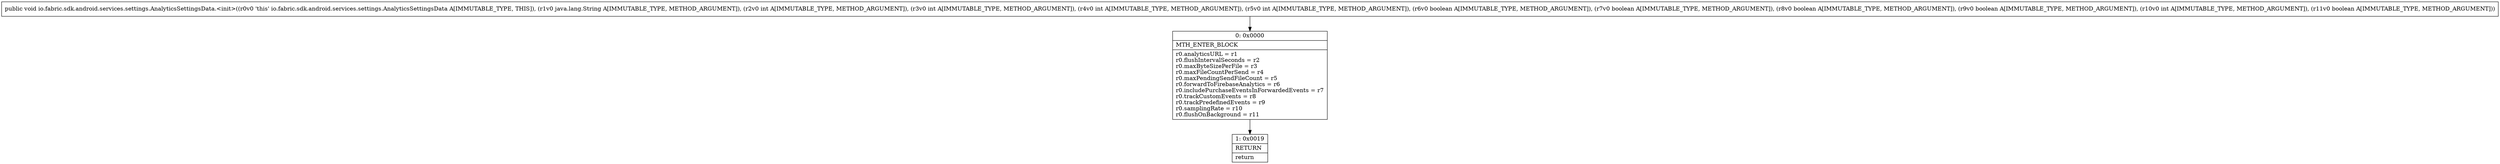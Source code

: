digraph "CFG forio.fabric.sdk.android.services.settings.AnalyticsSettingsData.\<init\>(Ljava\/lang\/String;IIIIZZZZIZ)V" {
Node_0 [shape=record,label="{0\:\ 0x0000|MTH_ENTER_BLOCK\l|r0.analyticsURL = r1\lr0.flushIntervalSeconds = r2\lr0.maxByteSizePerFile = r3\lr0.maxFileCountPerSend = r4\lr0.maxPendingSendFileCount = r5\lr0.forwardToFirebaseAnalytics = r6\lr0.includePurchaseEventsInForwardedEvents = r7\lr0.trackCustomEvents = r8\lr0.trackPredefinedEvents = r9\lr0.samplingRate = r10\lr0.flushOnBackground = r11\l}"];
Node_1 [shape=record,label="{1\:\ 0x0019|RETURN\l|return\l}"];
MethodNode[shape=record,label="{public void io.fabric.sdk.android.services.settings.AnalyticsSettingsData.\<init\>((r0v0 'this' io.fabric.sdk.android.services.settings.AnalyticsSettingsData A[IMMUTABLE_TYPE, THIS]), (r1v0 java.lang.String A[IMMUTABLE_TYPE, METHOD_ARGUMENT]), (r2v0 int A[IMMUTABLE_TYPE, METHOD_ARGUMENT]), (r3v0 int A[IMMUTABLE_TYPE, METHOD_ARGUMENT]), (r4v0 int A[IMMUTABLE_TYPE, METHOD_ARGUMENT]), (r5v0 int A[IMMUTABLE_TYPE, METHOD_ARGUMENT]), (r6v0 boolean A[IMMUTABLE_TYPE, METHOD_ARGUMENT]), (r7v0 boolean A[IMMUTABLE_TYPE, METHOD_ARGUMENT]), (r8v0 boolean A[IMMUTABLE_TYPE, METHOD_ARGUMENT]), (r9v0 boolean A[IMMUTABLE_TYPE, METHOD_ARGUMENT]), (r10v0 int A[IMMUTABLE_TYPE, METHOD_ARGUMENT]), (r11v0 boolean A[IMMUTABLE_TYPE, METHOD_ARGUMENT])) }"];
MethodNode -> Node_0;
Node_0 -> Node_1;
}


